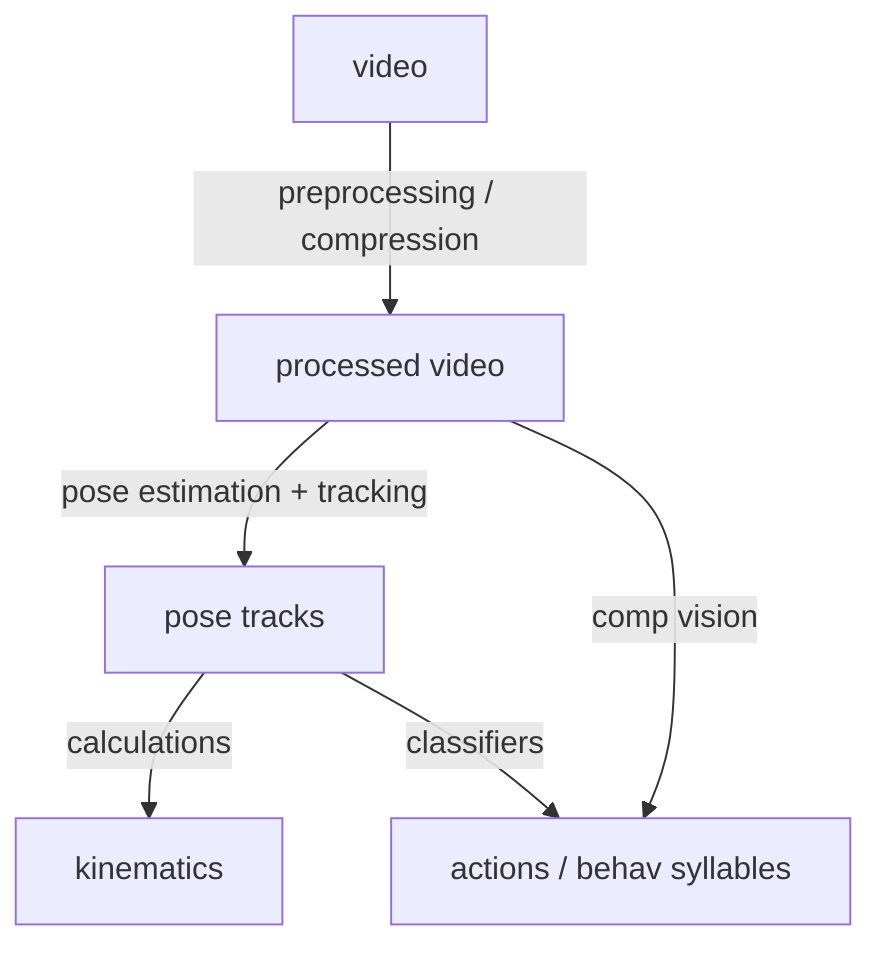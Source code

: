 flowchart TB
    classDef emphasis fill:#03A062;

    video -->|preprocessing / compression| video2["processed video"]
    video2 -->|pose estimation + tracking| tracks["pose tracks"]
    tracks --> |calculations| kinematics
    tracks -->|classifiers| actions["actions / behav syllables"]
    video2 --> |comp vision| actions